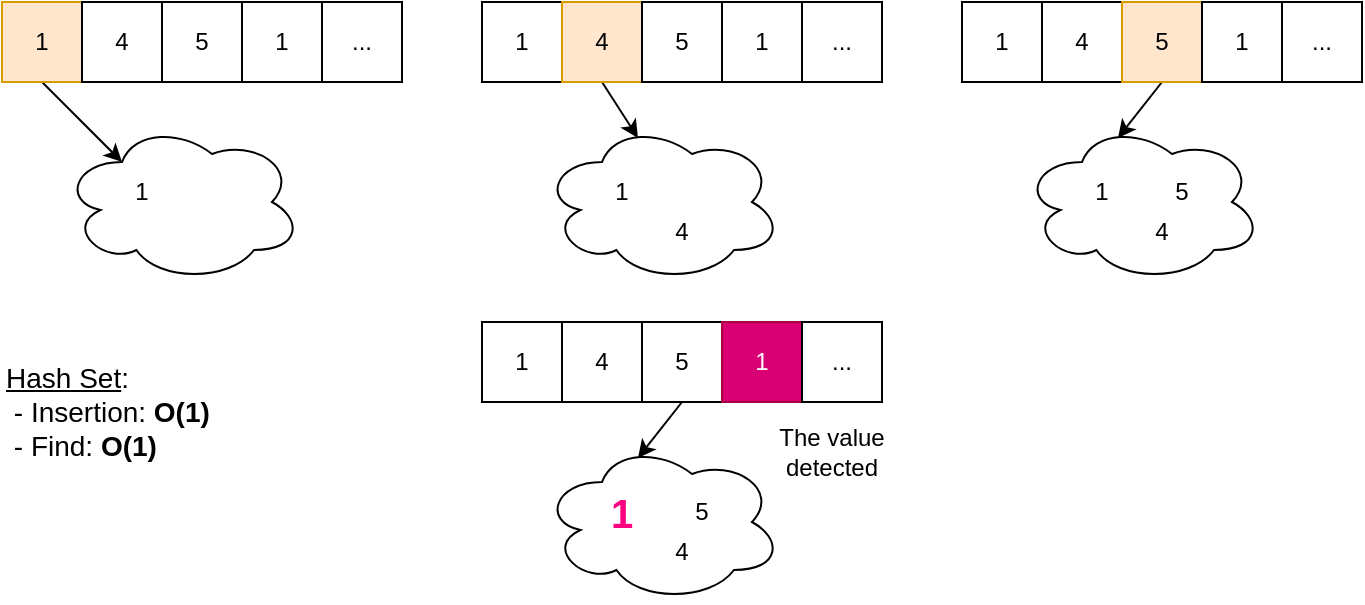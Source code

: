 <mxfile version="20.3.0" type="device"><diagram id="hj-2uQUVMKxmxSa4LrpG" name="Page-1"><mxGraphModel dx="1422" dy="865" grid="1" gridSize="10" guides="1" tooltips="1" connect="1" arrows="1" fold="1" page="1" pageScale="1" pageWidth="850" pageHeight="1100" math="0" shadow="0"><root><mxCell id="0"/><mxCell id="1" parent="0"/><mxCell id="pBrngmhQA5h-HpKZc91f-7" style="rounded=0;orthogonalLoop=1;jettySize=auto;html=1;exitX=0.5;exitY=1;exitDx=0;exitDy=0;entryX=0.25;entryY=0.25;entryDx=0;entryDy=0;entryPerimeter=0;" edge="1" parent="1" source="pBrngmhQA5h-HpKZc91f-1" target="pBrngmhQA5h-HpKZc91f-6"><mxGeometry relative="1" as="geometry"/></mxCell><mxCell id="pBrngmhQA5h-HpKZc91f-1" value="1" style="rounded=0;whiteSpace=wrap;html=1;fillColor=#ffe6cc;strokeColor=#d79b00;" vertex="1" parent="1"><mxGeometry x="40" y="80" width="40" height="40" as="geometry"/></mxCell><mxCell id="pBrngmhQA5h-HpKZc91f-2" value="4" style="rounded=0;whiteSpace=wrap;html=1;" vertex="1" parent="1"><mxGeometry x="80" y="80" width="40" height="40" as="geometry"/></mxCell><mxCell id="pBrngmhQA5h-HpKZc91f-3" value="5" style="rounded=0;whiteSpace=wrap;html=1;" vertex="1" parent="1"><mxGeometry x="120" y="80" width="40" height="40" as="geometry"/></mxCell><mxCell id="pBrngmhQA5h-HpKZc91f-4" value="1" style="rounded=0;whiteSpace=wrap;html=1;" vertex="1" parent="1"><mxGeometry x="160" y="80" width="40" height="40" as="geometry"/></mxCell><mxCell id="pBrngmhQA5h-HpKZc91f-5" value="..." style="rounded=0;whiteSpace=wrap;html=1;" vertex="1" parent="1"><mxGeometry x="200" y="80" width="40" height="40" as="geometry"/></mxCell><mxCell id="pBrngmhQA5h-HpKZc91f-6" value="" style="ellipse;shape=cloud;whiteSpace=wrap;html=1;" vertex="1" parent="1"><mxGeometry x="70" y="140" width="120" height="80" as="geometry"/></mxCell><mxCell id="pBrngmhQA5h-HpKZc91f-8" value="1" style="text;html=1;strokeColor=none;fillColor=none;align=center;verticalAlign=middle;whiteSpace=wrap;rounded=0;" vertex="1" parent="1"><mxGeometry x="80" y="160" width="60" height="30" as="geometry"/></mxCell><mxCell id="pBrngmhQA5h-HpKZc91f-9" style="rounded=0;orthogonalLoop=1;jettySize=auto;html=1;exitX=0.5;exitY=1;exitDx=0;exitDy=0;entryX=0.4;entryY=0.1;entryDx=0;entryDy=0;entryPerimeter=0;" edge="1" parent="1" source="pBrngmhQA5h-HpKZc91f-11" target="pBrngmhQA5h-HpKZc91f-15"><mxGeometry relative="1" as="geometry"/></mxCell><mxCell id="pBrngmhQA5h-HpKZc91f-10" value="1" style="rounded=0;whiteSpace=wrap;html=1;" vertex="1" parent="1"><mxGeometry x="280" y="80" width="40" height="40" as="geometry"/></mxCell><mxCell id="pBrngmhQA5h-HpKZc91f-11" value="4" style="rounded=0;whiteSpace=wrap;html=1;fillColor=#ffe6cc;strokeColor=#d79b00;" vertex="1" parent="1"><mxGeometry x="320" y="80" width="40" height="40" as="geometry"/></mxCell><mxCell id="pBrngmhQA5h-HpKZc91f-12" value="5" style="rounded=0;whiteSpace=wrap;html=1;" vertex="1" parent="1"><mxGeometry x="360" y="80" width="40" height="40" as="geometry"/></mxCell><mxCell id="pBrngmhQA5h-HpKZc91f-13" value="1" style="rounded=0;whiteSpace=wrap;html=1;" vertex="1" parent="1"><mxGeometry x="400" y="80" width="40" height="40" as="geometry"/></mxCell><mxCell id="pBrngmhQA5h-HpKZc91f-14" value="..." style="rounded=0;whiteSpace=wrap;html=1;" vertex="1" parent="1"><mxGeometry x="440" y="80" width="40" height="40" as="geometry"/></mxCell><mxCell id="pBrngmhQA5h-HpKZc91f-15" value="" style="ellipse;shape=cloud;whiteSpace=wrap;html=1;" vertex="1" parent="1"><mxGeometry x="310" y="140" width="120" height="80" as="geometry"/></mxCell><mxCell id="pBrngmhQA5h-HpKZc91f-16" value="1" style="text;html=1;strokeColor=none;fillColor=none;align=center;verticalAlign=middle;whiteSpace=wrap;rounded=0;" vertex="1" parent="1"><mxGeometry x="320" y="160" width="60" height="30" as="geometry"/></mxCell><mxCell id="pBrngmhQA5h-HpKZc91f-17" value="4" style="text;html=1;strokeColor=none;fillColor=none;align=center;verticalAlign=middle;whiteSpace=wrap;rounded=0;" vertex="1" parent="1"><mxGeometry x="350" y="180" width="60" height="30" as="geometry"/></mxCell><mxCell id="pBrngmhQA5h-HpKZc91f-18" style="rounded=0;orthogonalLoop=1;jettySize=auto;html=1;exitX=0.5;exitY=1;exitDx=0;exitDy=0;entryX=0.4;entryY=0.1;entryDx=0;entryDy=0;entryPerimeter=0;" edge="1" parent="1" source="pBrngmhQA5h-HpKZc91f-21" target="pBrngmhQA5h-HpKZc91f-24"><mxGeometry relative="1" as="geometry"/></mxCell><mxCell id="pBrngmhQA5h-HpKZc91f-19" value="1" style="rounded=0;whiteSpace=wrap;html=1;" vertex="1" parent="1"><mxGeometry x="520" y="80" width="40" height="40" as="geometry"/></mxCell><mxCell id="pBrngmhQA5h-HpKZc91f-20" value="4" style="rounded=0;whiteSpace=wrap;html=1;" vertex="1" parent="1"><mxGeometry x="560" y="80" width="40" height="40" as="geometry"/></mxCell><mxCell id="pBrngmhQA5h-HpKZc91f-21" value="5" style="rounded=0;whiteSpace=wrap;html=1;fillColor=#ffe6cc;strokeColor=#d79b00;" vertex="1" parent="1"><mxGeometry x="600" y="80" width="40" height="40" as="geometry"/></mxCell><mxCell id="pBrngmhQA5h-HpKZc91f-22" value="1" style="rounded=0;whiteSpace=wrap;html=1;" vertex="1" parent="1"><mxGeometry x="640" y="80" width="40" height="40" as="geometry"/></mxCell><mxCell id="pBrngmhQA5h-HpKZc91f-23" value="..." style="rounded=0;whiteSpace=wrap;html=1;" vertex="1" parent="1"><mxGeometry x="680" y="80" width="40" height="40" as="geometry"/></mxCell><mxCell id="pBrngmhQA5h-HpKZc91f-24" value="" style="ellipse;shape=cloud;whiteSpace=wrap;html=1;" vertex="1" parent="1"><mxGeometry x="550" y="140" width="120" height="80" as="geometry"/></mxCell><mxCell id="pBrngmhQA5h-HpKZc91f-25" value="1" style="text;html=1;strokeColor=none;fillColor=none;align=center;verticalAlign=middle;whiteSpace=wrap;rounded=0;" vertex="1" parent="1"><mxGeometry x="560" y="160" width="60" height="30" as="geometry"/></mxCell><mxCell id="pBrngmhQA5h-HpKZc91f-26" value="4" style="text;html=1;strokeColor=none;fillColor=none;align=center;verticalAlign=middle;whiteSpace=wrap;rounded=0;" vertex="1" parent="1"><mxGeometry x="590" y="180" width="60" height="30" as="geometry"/></mxCell><mxCell id="pBrngmhQA5h-HpKZc91f-27" value="5" style="text;html=1;strokeColor=none;fillColor=none;align=center;verticalAlign=middle;whiteSpace=wrap;rounded=0;" vertex="1" parent="1"><mxGeometry x="600" y="160" width="60" height="30" as="geometry"/></mxCell><mxCell id="pBrngmhQA5h-HpKZc91f-28" style="rounded=0;orthogonalLoop=1;jettySize=auto;html=1;exitX=0.5;exitY=1;exitDx=0;exitDy=0;entryX=0.4;entryY=0.1;entryDx=0;entryDy=0;entryPerimeter=0;" edge="1" parent="1" source="pBrngmhQA5h-HpKZc91f-31" target="pBrngmhQA5h-HpKZc91f-34"><mxGeometry relative="1" as="geometry"/></mxCell><mxCell id="pBrngmhQA5h-HpKZc91f-29" value="1" style="rounded=0;whiteSpace=wrap;html=1;" vertex="1" parent="1"><mxGeometry x="280" y="240" width="40" height="40" as="geometry"/></mxCell><mxCell id="pBrngmhQA5h-HpKZc91f-30" value="4" style="rounded=0;whiteSpace=wrap;html=1;" vertex="1" parent="1"><mxGeometry x="320" y="240" width="40" height="40" as="geometry"/></mxCell><mxCell id="pBrngmhQA5h-HpKZc91f-31" value="5" style="rounded=0;whiteSpace=wrap;html=1;" vertex="1" parent="1"><mxGeometry x="360" y="240" width="40" height="40" as="geometry"/></mxCell><mxCell id="pBrngmhQA5h-HpKZc91f-32" value="1" style="rounded=0;whiteSpace=wrap;html=1;fillColor=#d80073;strokeColor=#A50040;fontColor=#ffffff;" vertex="1" parent="1"><mxGeometry x="400" y="240" width="40" height="40" as="geometry"/></mxCell><mxCell id="pBrngmhQA5h-HpKZc91f-33" value="..." style="rounded=0;whiteSpace=wrap;html=1;" vertex="1" parent="1"><mxGeometry x="440" y="240" width="40" height="40" as="geometry"/></mxCell><mxCell id="pBrngmhQA5h-HpKZc91f-34" value="" style="ellipse;shape=cloud;whiteSpace=wrap;html=1;" vertex="1" parent="1"><mxGeometry x="310" y="300" width="120" height="80" as="geometry"/></mxCell><mxCell id="pBrngmhQA5h-HpKZc91f-35" value="1" style="text;html=1;strokeColor=none;fillColor=none;align=center;verticalAlign=middle;whiteSpace=wrap;rounded=0;fontStyle=1;fontColor=#FF0080;fontSize=20;" vertex="1" parent="1"><mxGeometry x="320" y="320" width="60" height="30" as="geometry"/></mxCell><mxCell id="pBrngmhQA5h-HpKZc91f-36" value="4" style="text;html=1;strokeColor=none;fillColor=none;align=center;verticalAlign=middle;whiteSpace=wrap;rounded=0;" vertex="1" parent="1"><mxGeometry x="350" y="340" width="60" height="30" as="geometry"/></mxCell><mxCell id="pBrngmhQA5h-HpKZc91f-37" value="5" style="text;html=1;strokeColor=none;fillColor=none;align=center;verticalAlign=middle;whiteSpace=wrap;rounded=0;" vertex="1" parent="1"><mxGeometry x="360" y="320" width="60" height="30" as="geometry"/></mxCell><mxCell id="pBrngmhQA5h-HpKZc91f-38" value="The value detected" style="text;html=1;strokeColor=none;fillColor=none;align=center;verticalAlign=middle;whiteSpace=wrap;rounded=0;fontSize=12;fontColor=#000000;" vertex="1" parent="1"><mxGeometry x="420" y="290" width="70" height="30" as="geometry"/></mxCell><mxCell id="pBrngmhQA5h-HpKZc91f-39" value="&lt;u&gt;Hash Set&lt;/u&gt;:&lt;br style=&quot;font-size: 14px;&quot;&gt;&amp;nbsp;- Insertion: &lt;b&gt;O(1)&lt;/b&gt;&lt;br style=&quot;font-size: 14px;&quot;&gt;&amp;nbsp;- Find: &lt;b&gt;O(1)&lt;/b&gt;" style="text;html=1;strokeColor=none;fillColor=none;align=left;verticalAlign=middle;whiteSpace=wrap;rounded=0;fontSize=14;fontColor=#000000;" vertex="1" parent="1"><mxGeometry x="40" y="250" width="130" height="70" as="geometry"/></mxCell></root></mxGraphModel></diagram></mxfile>